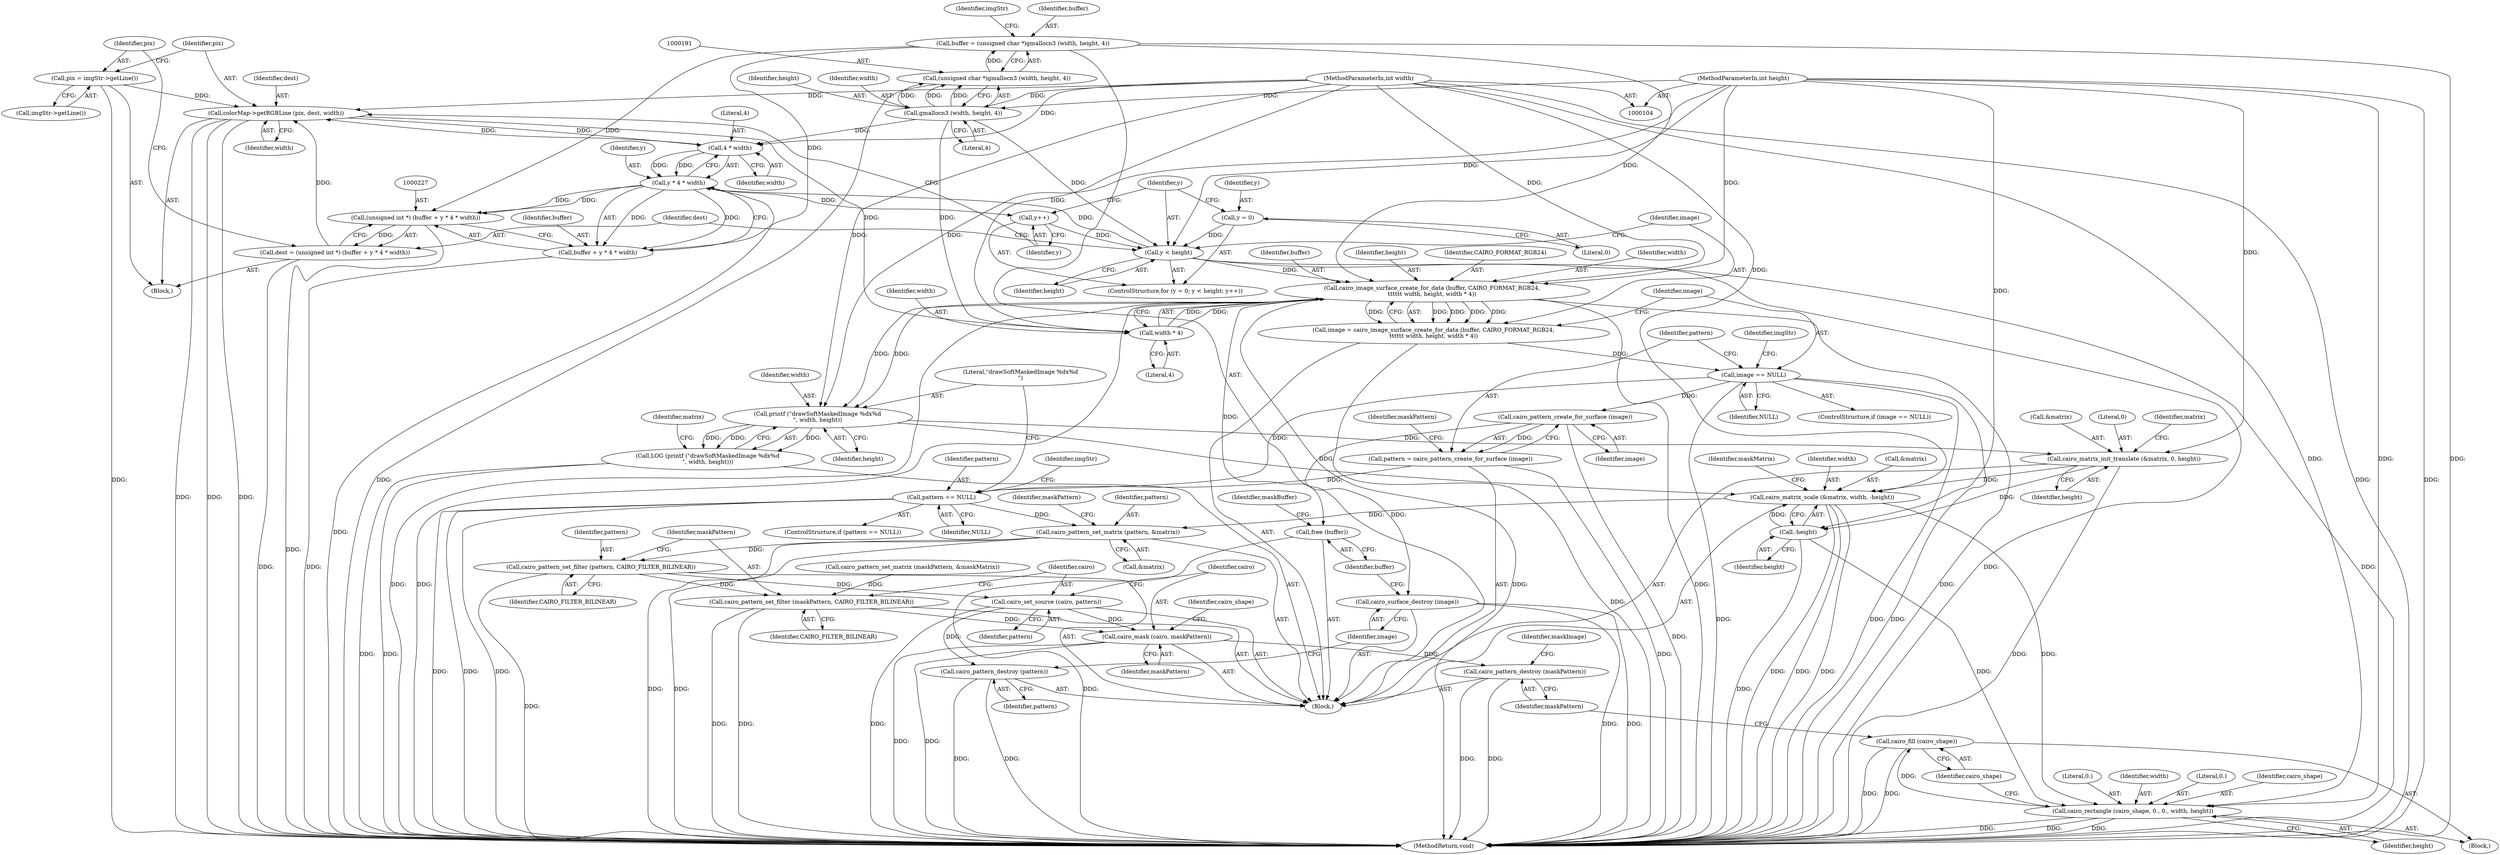 digraph "0_poppler_7b2d314a61fd0e12f47c62996cb49ec0d1ba747a_3@pointer" {
"1000238" [label="(Call,colorMap->getRGBLine (pix, dest, width))"];
"1000235" [label="(Call,pix = imgStr->getLine())"];
"1000224" [label="(Call,dest = (unsigned int *) (buffer + y * 4 * width))"];
"1000226" [label="(Call,(unsigned int *) (buffer + y * 4 * width))"];
"1000188" [label="(Call,buffer = (unsigned char *)gmallocn3 (width, height, 4))"];
"1000190" [label="(Call,(unsigned char *)gmallocn3 (width, height, 4))"];
"1000192" [label="(Call,gmallocn3 (width, height, 4))"];
"1000108" [label="(MethodParameterIn,int width)"];
"1000109" [label="(MethodParameterIn,int height)"];
"1000230" [label="(Call,y * 4 * width)"];
"1000218" [label="(Call,y < height)"];
"1000215" [label="(Call,y = 0)"];
"1000221" [label="(Call,y++)"];
"1000232" [label="(Call,4 * width)"];
"1000238" [label="(Call,colorMap->getRGBLine (pix, dest, width))"];
"1000244" [label="(Call,cairo_image_surface_create_for_data (buffer, CAIRO_FORMAT_RGB24,\n\t\t\t\t\t\t width, height, width * 4))"];
"1000242" [label="(Call,image = cairo_image_surface_create_for_data (buffer, CAIRO_FORMAT_RGB24,\n\t\t\t\t\t\t width, height, width * 4))"];
"1000253" [label="(Call,image == NULL)"];
"1000262" [label="(Call,cairo_pattern_create_for_surface (image))"];
"1000260" [label="(Call,pattern = cairo_pattern_create_for_surface (image))"];
"1000269" [label="(Call,pattern == NULL)"];
"1000303" [label="(Call,cairo_pattern_set_matrix (pattern, &matrix))"];
"1000311" [label="(Call,cairo_pattern_set_filter (pattern, CAIRO_FILTER_BILINEAR))"];
"1000314" [label="(Call,cairo_pattern_set_filter (maskPattern, CAIRO_FILTER_BILINEAR))"];
"1000320" [label="(Call,cairo_mask (cairo, maskPattern))"];
"1000334" [label="(Call,cairo_pattern_destroy (maskPattern))"];
"1000317" [label="(Call,cairo_set_source (cairo, pattern))"];
"1000338" [label="(Call,cairo_pattern_destroy (pattern))"];
"1000340" [label="(Call,cairo_surface_destroy (image))"];
"1000277" [label="(Call,printf (\"drawSoftMaskedImage %dx%d\n\", width, height))"];
"1000276" [label="(Call,LOG (printf (\"drawSoftMaskedImage %dx%d\n\", width, height)))"];
"1000281" [label="(Call,cairo_matrix_init_translate (&matrix, 0, height))"];
"1000286" [label="(Call,cairo_matrix_scale (&matrix, width, -height))"];
"1000326" [label="(Call,cairo_rectangle (cairo_shape, 0., 0., width, height))"];
"1000332" [label="(Call,cairo_fill (cairo_shape))"];
"1000290" [label="(Call,-height)"];
"1000342" [label="(Call,free (buffer))"];
"1000249" [label="(Call,width * 4)"];
"1000228" [label="(Call,buffer + y * 4 * width)"];
"1000342" [label="(Call,free (buffer))"];
"1000343" [label="(Identifier,buffer)"];
"1000250" [label="(Identifier,width)"];
"1000277" [label="(Call,printf (\"drawSoftMaskedImage %dx%d\n\", width, height))"];
"1000288" [label="(Identifier,matrix)"];
"1000282" [label="(Call,&matrix)"];
"1000333" [label="(Identifier,cairo_shape)"];
"1000276" [label="(Call,LOG (printf (\"drawSoftMaskedImage %dx%d\n\", width, height)))"];
"1000194" [label="(Identifier,height)"];
"1000325" [label="(Block,)"];
"1000278" [label="(Literal,\"drawSoftMaskedImage %dx%d\n\")"];
"1000294" [label="(Identifier,maskMatrix)"];
"1000197" [label="(Identifier,imgStr)"];
"1000303" [label="(Call,cairo_pattern_set_matrix (pattern, &matrix))"];
"1000216" [label="(Identifier,y)"];
"1000338" [label="(Call,cairo_pattern_destroy (pattern))"];
"1000222" [label="(Identifier,y)"];
"1000236" [label="(Identifier,pix)"];
"1000345" [label="(Identifier,maskBuffer)"];
"1000190" [label="(Call,(unsigned char *)gmallocn3 (width, height, 4))"];
"1000308" [label="(Identifier,maskPattern)"];
"1000260" [label="(Call,pattern = cairo_pattern_create_for_surface (image))"];
"1000193" [label="(Identifier,width)"];
"1000188" [label="(Call,buffer = (unsigned char *)gmallocn3 (width, height, 4))"];
"1000253" [label="(Call,image == NULL)"];
"1000249" [label="(Call,width * 4)"];
"1000334" [label="(Call,cairo_pattern_destroy (maskPattern))"];
"1000217" [label="(Literal,0)"];
"1000234" [label="(Identifier,width)"];
"1000108" [label="(MethodParameterIn,int width)"];
"1000195" [label="(Literal,4)"];
"1000337" [label="(Identifier,maskImage)"];
"1000285" [label="(Identifier,height)"];
"1000238" [label="(Call,colorMap->getRGBLine (pix, dest, width))"];
"1000251" [label="(Literal,4)"];
"1000311" [label="(Call,cairo_pattern_set_filter (pattern, CAIRO_FILTER_BILINEAR))"];
"1000241" [label="(Identifier,width)"];
"1000340" [label="(Call,cairo_surface_destroy (image))"];
"1000232" [label="(Call,4 * width)"];
"1000269" [label="(Call,pattern == NULL)"];
"1000305" [label="(Call,&matrix)"];
"1000214" [label="(ControlStructure,for (y = 0; y < height; y++))"];
"1000189" [label="(Identifier,buffer)"];
"1000261" [label="(Identifier,pattern)"];
"1000233" [label="(Literal,4)"];
"1000265" [label="(Identifier,maskPattern)"];
"1000322" [label="(Identifier,maskPattern)"];
"1000271" [label="(Identifier,NULL)"];
"1000328" [label="(Literal,0.)"];
"1000280" [label="(Identifier,height)"];
"1000231" [label="(Identifier,y)"];
"1000318" [label="(Identifier,cairo)"];
"1000248" [label="(Identifier,height)"];
"1000314" [label="(Call,cairo_pattern_set_filter (maskPattern, CAIRO_FILTER_BILINEAR))"];
"1000268" [label="(ControlStructure,if (pattern == NULL))"];
"1000221" [label="(Call,y++)"];
"1000262" [label="(Call,cairo_pattern_create_for_surface (image))"];
"1000341" [label="(Identifier,image)"];
"1000286" [label="(Call,cairo_matrix_scale (&matrix, width, -height))"];
"1000290" [label="(Call,-height)"];
"1000258" [label="(Identifier,imgStr)"];
"1000246" [label="(Identifier,CAIRO_FORMAT_RGB24)"];
"1000291" [label="(Identifier,height)"];
"1000330" [label="(Identifier,width)"];
"1000220" [label="(Identifier,height)"];
"1000332" [label="(Call,cairo_fill (cairo_shape))"];
"1000263" [label="(Identifier,image)"];
"1000223" [label="(Block,)"];
"1000307" [label="(Call,cairo_pattern_set_matrix (maskPattern, &maskMatrix))"];
"1000320" [label="(Call,cairo_mask (cairo, maskPattern))"];
"1000252" [label="(ControlStructure,if (image == NULL))"];
"1000281" [label="(Call,cairo_matrix_init_translate (&matrix, 0, height))"];
"1000331" [label="(Identifier,height)"];
"1000225" [label="(Identifier,dest)"];
"1000239" [label="(Identifier,pix)"];
"1000289" [label="(Identifier,width)"];
"1000215" [label="(Call,y = 0)"];
"1000219" [label="(Identifier,y)"];
"1000279" [label="(Identifier,width)"];
"1000115" [label="(Block,)"];
"1000287" [label="(Call,&matrix)"];
"1000321" [label="(Identifier,cairo)"];
"1000244" [label="(Call,cairo_image_surface_create_for_data (buffer, CAIRO_FORMAT_RGB24,\n\t\t\t\t\t\t width, height, width * 4))"];
"1000192" [label="(Call,gmallocn3 (width, height, 4))"];
"1000230" [label="(Call,y * 4 * width)"];
"1000242" [label="(Call,image = cairo_image_surface_create_for_data (buffer, CAIRO_FORMAT_RGB24,\n\t\t\t\t\t\t width, height, width * 4))"];
"1000312" [label="(Identifier,pattern)"];
"1000329" [label="(Literal,0.)"];
"1000317" [label="(Call,cairo_set_source (cairo, pattern))"];
"1000274" [label="(Identifier,imgStr)"];
"1000339" [label="(Identifier,pattern)"];
"1000284" [label="(Literal,0)"];
"1000304" [label="(Identifier,pattern)"];
"1000283" [label="(Identifier,matrix)"];
"1000270" [label="(Identifier,pattern)"];
"1000224" [label="(Call,dest = (unsigned int *) (buffer + y * 4 * width))"];
"1000247" [label="(Identifier,width)"];
"1000255" [label="(Identifier,NULL)"];
"1000327" [label="(Identifier,cairo_shape)"];
"1000324" [label="(Identifier,cairo_shape)"];
"1000235" [label="(Call,pix = imgStr->getLine())"];
"1000228" [label="(Call,buffer + y * 4 * width)"];
"1000218" [label="(Call,y < height)"];
"1000348" [label="(MethodReturn,void)"];
"1000326" [label="(Call,cairo_rectangle (cairo_shape, 0., 0., width, height))"];
"1000109" [label="(MethodParameterIn,int height)"];
"1000315" [label="(Identifier,maskPattern)"];
"1000254" [label="(Identifier,image)"];
"1000237" [label="(Call,imgStr->getLine())"];
"1000319" [label="(Identifier,pattern)"];
"1000313" [label="(Identifier,CAIRO_FILTER_BILINEAR)"];
"1000240" [label="(Identifier,dest)"];
"1000245" [label="(Identifier,buffer)"];
"1000335" [label="(Identifier,maskPattern)"];
"1000316" [label="(Identifier,CAIRO_FILTER_BILINEAR)"];
"1000243" [label="(Identifier,image)"];
"1000229" [label="(Identifier,buffer)"];
"1000226" [label="(Call,(unsigned int *) (buffer + y * 4 * width))"];
"1000238" -> "1000223"  [label="AST: "];
"1000238" -> "1000241"  [label="CFG: "];
"1000239" -> "1000238"  [label="AST: "];
"1000240" -> "1000238"  [label="AST: "];
"1000241" -> "1000238"  [label="AST: "];
"1000222" -> "1000238"  [label="CFG: "];
"1000238" -> "1000348"  [label="DDG: "];
"1000238" -> "1000348"  [label="DDG: "];
"1000238" -> "1000348"  [label="DDG: "];
"1000238" -> "1000232"  [label="DDG: "];
"1000235" -> "1000238"  [label="DDG: "];
"1000224" -> "1000238"  [label="DDG: "];
"1000232" -> "1000238"  [label="DDG: "];
"1000108" -> "1000238"  [label="DDG: "];
"1000238" -> "1000249"  [label="DDG: "];
"1000235" -> "1000223"  [label="AST: "];
"1000235" -> "1000237"  [label="CFG: "];
"1000236" -> "1000235"  [label="AST: "];
"1000237" -> "1000235"  [label="AST: "];
"1000239" -> "1000235"  [label="CFG: "];
"1000235" -> "1000348"  [label="DDG: "];
"1000224" -> "1000223"  [label="AST: "];
"1000224" -> "1000226"  [label="CFG: "];
"1000225" -> "1000224"  [label="AST: "];
"1000226" -> "1000224"  [label="AST: "];
"1000236" -> "1000224"  [label="CFG: "];
"1000224" -> "1000348"  [label="DDG: "];
"1000226" -> "1000224"  [label="DDG: "];
"1000226" -> "1000228"  [label="CFG: "];
"1000227" -> "1000226"  [label="AST: "];
"1000228" -> "1000226"  [label="AST: "];
"1000226" -> "1000348"  [label="DDG: "];
"1000188" -> "1000226"  [label="DDG: "];
"1000230" -> "1000226"  [label="DDG: "];
"1000230" -> "1000226"  [label="DDG: "];
"1000188" -> "1000115"  [label="AST: "];
"1000188" -> "1000190"  [label="CFG: "];
"1000189" -> "1000188"  [label="AST: "];
"1000190" -> "1000188"  [label="AST: "];
"1000197" -> "1000188"  [label="CFG: "];
"1000188" -> "1000348"  [label="DDG: "];
"1000190" -> "1000188"  [label="DDG: "];
"1000188" -> "1000228"  [label="DDG: "];
"1000188" -> "1000244"  [label="DDG: "];
"1000190" -> "1000192"  [label="CFG: "];
"1000191" -> "1000190"  [label="AST: "];
"1000192" -> "1000190"  [label="AST: "];
"1000190" -> "1000348"  [label="DDG: "];
"1000192" -> "1000190"  [label="DDG: "];
"1000192" -> "1000190"  [label="DDG: "];
"1000192" -> "1000190"  [label="DDG: "];
"1000192" -> "1000195"  [label="CFG: "];
"1000193" -> "1000192"  [label="AST: "];
"1000194" -> "1000192"  [label="AST: "];
"1000195" -> "1000192"  [label="AST: "];
"1000108" -> "1000192"  [label="DDG: "];
"1000109" -> "1000192"  [label="DDG: "];
"1000192" -> "1000218"  [label="DDG: "];
"1000192" -> "1000232"  [label="DDG: "];
"1000192" -> "1000249"  [label="DDG: "];
"1000108" -> "1000104"  [label="AST: "];
"1000108" -> "1000348"  [label="DDG: "];
"1000108" -> "1000232"  [label="DDG: "];
"1000108" -> "1000244"  [label="DDG: "];
"1000108" -> "1000249"  [label="DDG: "];
"1000108" -> "1000277"  [label="DDG: "];
"1000108" -> "1000286"  [label="DDG: "];
"1000108" -> "1000326"  [label="DDG: "];
"1000109" -> "1000104"  [label="AST: "];
"1000109" -> "1000348"  [label="DDG: "];
"1000109" -> "1000218"  [label="DDG: "];
"1000109" -> "1000244"  [label="DDG: "];
"1000109" -> "1000277"  [label="DDG: "];
"1000109" -> "1000281"  [label="DDG: "];
"1000109" -> "1000290"  [label="DDG: "];
"1000109" -> "1000326"  [label="DDG: "];
"1000230" -> "1000228"  [label="AST: "];
"1000230" -> "1000232"  [label="CFG: "];
"1000231" -> "1000230"  [label="AST: "];
"1000232" -> "1000230"  [label="AST: "];
"1000228" -> "1000230"  [label="CFG: "];
"1000230" -> "1000348"  [label="DDG: "];
"1000230" -> "1000221"  [label="DDG: "];
"1000230" -> "1000228"  [label="DDG: "];
"1000230" -> "1000228"  [label="DDG: "];
"1000218" -> "1000230"  [label="DDG: "];
"1000232" -> "1000230"  [label="DDG: "];
"1000232" -> "1000230"  [label="DDG: "];
"1000218" -> "1000214"  [label="AST: "];
"1000218" -> "1000220"  [label="CFG: "];
"1000219" -> "1000218"  [label="AST: "];
"1000220" -> "1000218"  [label="AST: "];
"1000225" -> "1000218"  [label="CFG: "];
"1000243" -> "1000218"  [label="CFG: "];
"1000218" -> "1000348"  [label="DDG: "];
"1000218" -> "1000348"  [label="DDG: "];
"1000215" -> "1000218"  [label="DDG: "];
"1000221" -> "1000218"  [label="DDG: "];
"1000218" -> "1000244"  [label="DDG: "];
"1000215" -> "1000214"  [label="AST: "];
"1000215" -> "1000217"  [label="CFG: "];
"1000216" -> "1000215"  [label="AST: "];
"1000217" -> "1000215"  [label="AST: "];
"1000219" -> "1000215"  [label="CFG: "];
"1000221" -> "1000214"  [label="AST: "];
"1000221" -> "1000222"  [label="CFG: "];
"1000222" -> "1000221"  [label="AST: "];
"1000219" -> "1000221"  [label="CFG: "];
"1000232" -> "1000234"  [label="CFG: "];
"1000233" -> "1000232"  [label="AST: "];
"1000234" -> "1000232"  [label="AST: "];
"1000244" -> "1000242"  [label="AST: "];
"1000244" -> "1000249"  [label="CFG: "];
"1000245" -> "1000244"  [label="AST: "];
"1000246" -> "1000244"  [label="AST: "];
"1000247" -> "1000244"  [label="AST: "];
"1000248" -> "1000244"  [label="AST: "];
"1000249" -> "1000244"  [label="AST: "];
"1000242" -> "1000244"  [label="CFG: "];
"1000244" -> "1000348"  [label="DDG: "];
"1000244" -> "1000348"  [label="DDG: "];
"1000244" -> "1000348"  [label="DDG: "];
"1000244" -> "1000348"  [label="DDG: "];
"1000244" -> "1000348"  [label="DDG: "];
"1000244" -> "1000242"  [label="DDG: "];
"1000244" -> "1000242"  [label="DDG: "];
"1000244" -> "1000242"  [label="DDG: "];
"1000244" -> "1000242"  [label="DDG: "];
"1000244" -> "1000242"  [label="DDG: "];
"1000249" -> "1000244"  [label="DDG: "];
"1000249" -> "1000244"  [label="DDG: "];
"1000244" -> "1000277"  [label="DDG: "];
"1000244" -> "1000277"  [label="DDG: "];
"1000244" -> "1000342"  [label="DDG: "];
"1000242" -> "1000115"  [label="AST: "];
"1000243" -> "1000242"  [label="AST: "];
"1000254" -> "1000242"  [label="CFG: "];
"1000242" -> "1000348"  [label="DDG: "];
"1000242" -> "1000253"  [label="DDG: "];
"1000253" -> "1000252"  [label="AST: "];
"1000253" -> "1000255"  [label="CFG: "];
"1000254" -> "1000253"  [label="AST: "];
"1000255" -> "1000253"  [label="AST: "];
"1000258" -> "1000253"  [label="CFG: "];
"1000261" -> "1000253"  [label="CFG: "];
"1000253" -> "1000348"  [label="DDG: "];
"1000253" -> "1000348"  [label="DDG: "];
"1000253" -> "1000348"  [label="DDG: "];
"1000253" -> "1000262"  [label="DDG: "];
"1000253" -> "1000269"  [label="DDG: "];
"1000262" -> "1000260"  [label="AST: "];
"1000262" -> "1000263"  [label="CFG: "];
"1000263" -> "1000262"  [label="AST: "];
"1000260" -> "1000262"  [label="CFG: "];
"1000262" -> "1000348"  [label="DDG: "];
"1000262" -> "1000260"  [label="DDG: "];
"1000262" -> "1000340"  [label="DDG: "];
"1000260" -> "1000115"  [label="AST: "];
"1000261" -> "1000260"  [label="AST: "];
"1000265" -> "1000260"  [label="CFG: "];
"1000260" -> "1000348"  [label="DDG: "];
"1000260" -> "1000269"  [label="DDG: "];
"1000269" -> "1000268"  [label="AST: "];
"1000269" -> "1000271"  [label="CFG: "];
"1000270" -> "1000269"  [label="AST: "];
"1000271" -> "1000269"  [label="AST: "];
"1000274" -> "1000269"  [label="CFG: "];
"1000278" -> "1000269"  [label="CFG: "];
"1000269" -> "1000348"  [label="DDG: "];
"1000269" -> "1000348"  [label="DDG: "];
"1000269" -> "1000348"  [label="DDG: "];
"1000269" -> "1000303"  [label="DDG: "];
"1000303" -> "1000115"  [label="AST: "];
"1000303" -> "1000305"  [label="CFG: "];
"1000304" -> "1000303"  [label="AST: "];
"1000305" -> "1000303"  [label="AST: "];
"1000308" -> "1000303"  [label="CFG: "];
"1000303" -> "1000348"  [label="DDG: "];
"1000303" -> "1000348"  [label="DDG: "];
"1000286" -> "1000303"  [label="DDG: "];
"1000303" -> "1000311"  [label="DDG: "];
"1000311" -> "1000115"  [label="AST: "];
"1000311" -> "1000313"  [label="CFG: "];
"1000312" -> "1000311"  [label="AST: "];
"1000313" -> "1000311"  [label="AST: "];
"1000315" -> "1000311"  [label="CFG: "];
"1000311" -> "1000348"  [label="DDG: "];
"1000311" -> "1000314"  [label="DDG: "];
"1000311" -> "1000317"  [label="DDG: "];
"1000314" -> "1000115"  [label="AST: "];
"1000314" -> "1000316"  [label="CFG: "];
"1000315" -> "1000314"  [label="AST: "];
"1000316" -> "1000314"  [label="AST: "];
"1000318" -> "1000314"  [label="CFG: "];
"1000314" -> "1000348"  [label="DDG: "];
"1000314" -> "1000348"  [label="DDG: "];
"1000307" -> "1000314"  [label="DDG: "];
"1000314" -> "1000320"  [label="DDG: "];
"1000320" -> "1000115"  [label="AST: "];
"1000320" -> "1000322"  [label="CFG: "];
"1000321" -> "1000320"  [label="AST: "];
"1000322" -> "1000320"  [label="AST: "];
"1000324" -> "1000320"  [label="CFG: "];
"1000320" -> "1000348"  [label="DDG: "];
"1000320" -> "1000348"  [label="DDG: "];
"1000317" -> "1000320"  [label="DDG: "];
"1000320" -> "1000334"  [label="DDG: "];
"1000334" -> "1000115"  [label="AST: "];
"1000334" -> "1000335"  [label="CFG: "];
"1000335" -> "1000334"  [label="AST: "];
"1000337" -> "1000334"  [label="CFG: "];
"1000334" -> "1000348"  [label="DDG: "];
"1000334" -> "1000348"  [label="DDG: "];
"1000317" -> "1000115"  [label="AST: "];
"1000317" -> "1000319"  [label="CFG: "];
"1000318" -> "1000317"  [label="AST: "];
"1000319" -> "1000317"  [label="AST: "];
"1000321" -> "1000317"  [label="CFG: "];
"1000317" -> "1000348"  [label="DDG: "];
"1000317" -> "1000338"  [label="DDG: "];
"1000338" -> "1000115"  [label="AST: "];
"1000338" -> "1000339"  [label="CFG: "];
"1000339" -> "1000338"  [label="AST: "];
"1000341" -> "1000338"  [label="CFG: "];
"1000338" -> "1000348"  [label="DDG: "];
"1000338" -> "1000348"  [label="DDG: "];
"1000340" -> "1000115"  [label="AST: "];
"1000340" -> "1000341"  [label="CFG: "];
"1000341" -> "1000340"  [label="AST: "];
"1000343" -> "1000340"  [label="CFG: "];
"1000340" -> "1000348"  [label="DDG: "];
"1000340" -> "1000348"  [label="DDG: "];
"1000277" -> "1000276"  [label="AST: "];
"1000277" -> "1000280"  [label="CFG: "];
"1000278" -> "1000277"  [label="AST: "];
"1000279" -> "1000277"  [label="AST: "];
"1000280" -> "1000277"  [label="AST: "];
"1000276" -> "1000277"  [label="CFG: "];
"1000277" -> "1000276"  [label="DDG: "];
"1000277" -> "1000276"  [label="DDG: "];
"1000277" -> "1000276"  [label="DDG: "];
"1000277" -> "1000281"  [label="DDG: "];
"1000277" -> "1000286"  [label="DDG: "];
"1000276" -> "1000115"  [label="AST: "];
"1000283" -> "1000276"  [label="CFG: "];
"1000276" -> "1000348"  [label="DDG: "];
"1000276" -> "1000348"  [label="DDG: "];
"1000281" -> "1000115"  [label="AST: "];
"1000281" -> "1000285"  [label="CFG: "];
"1000282" -> "1000281"  [label="AST: "];
"1000284" -> "1000281"  [label="AST: "];
"1000285" -> "1000281"  [label="AST: "];
"1000288" -> "1000281"  [label="CFG: "];
"1000281" -> "1000348"  [label="DDG: "];
"1000281" -> "1000286"  [label="DDG: "];
"1000281" -> "1000290"  [label="DDG: "];
"1000286" -> "1000115"  [label="AST: "];
"1000286" -> "1000290"  [label="CFG: "];
"1000287" -> "1000286"  [label="AST: "];
"1000289" -> "1000286"  [label="AST: "];
"1000290" -> "1000286"  [label="AST: "];
"1000294" -> "1000286"  [label="CFG: "];
"1000286" -> "1000348"  [label="DDG: "];
"1000286" -> "1000348"  [label="DDG: "];
"1000286" -> "1000348"  [label="DDG: "];
"1000290" -> "1000286"  [label="DDG: "];
"1000286" -> "1000326"  [label="DDG: "];
"1000326" -> "1000325"  [label="AST: "];
"1000326" -> "1000331"  [label="CFG: "];
"1000327" -> "1000326"  [label="AST: "];
"1000328" -> "1000326"  [label="AST: "];
"1000329" -> "1000326"  [label="AST: "];
"1000330" -> "1000326"  [label="AST: "];
"1000331" -> "1000326"  [label="AST: "];
"1000333" -> "1000326"  [label="CFG: "];
"1000326" -> "1000348"  [label="DDG: "];
"1000326" -> "1000348"  [label="DDG: "];
"1000326" -> "1000348"  [label="DDG: "];
"1000290" -> "1000326"  [label="DDG: "];
"1000326" -> "1000332"  [label="DDG: "];
"1000332" -> "1000325"  [label="AST: "];
"1000332" -> "1000333"  [label="CFG: "];
"1000333" -> "1000332"  [label="AST: "];
"1000335" -> "1000332"  [label="CFG: "];
"1000332" -> "1000348"  [label="DDG: "];
"1000332" -> "1000348"  [label="DDG: "];
"1000290" -> "1000291"  [label="CFG: "];
"1000291" -> "1000290"  [label="AST: "];
"1000290" -> "1000348"  [label="DDG: "];
"1000342" -> "1000115"  [label="AST: "];
"1000342" -> "1000343"  [label="CFG: "];
"1000343" -> "1000342"  [label="AST: "];
"1000345" -> "1000342"  [label="CFG: "];
"1000342" -> "1000348"  [label="DDG: "];
"1000249" -> "1000251"  [label="CFG: "];
"1000250" -> "1000249"  [label="AST: "];
"1000251" -> "1000249"  [label="AST: "];
"1000229" -> "1000228"  [label="AST: "];
"1000228" -> "1000348"  [label="DDG: "];
}
